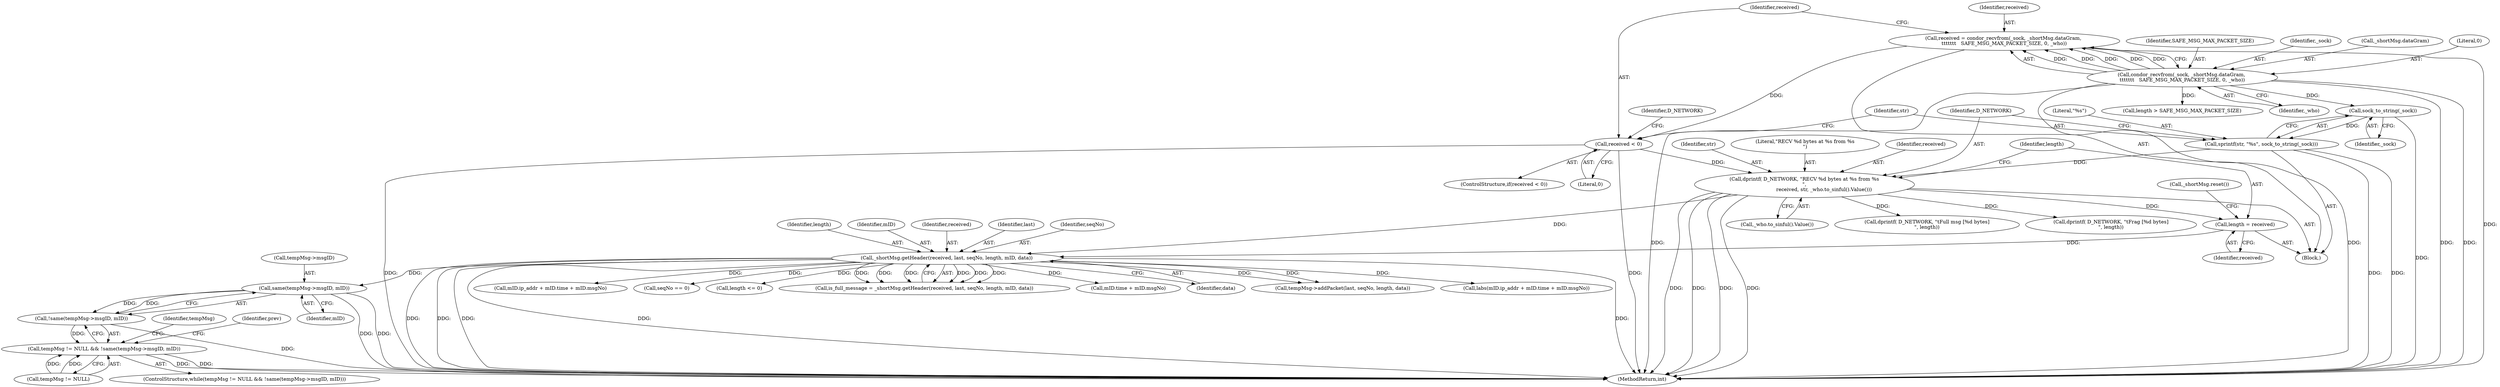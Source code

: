 digraph "0_htcondor_5e5571d1a431eb3c61977b6dd6ec90186ef79867_2@pointer" {
"1000300" [label="(Call,same(tempMsg->msgID, mID))"];
"1000202" [label="(Call,_shortMsg.getHeader(received, last, seqNo, length, mID, data))"];
"1000189" [label="(Call,dprintf( D_NETWORK, \"RECV %d bytes at %s from %s\n\",\n                         received, str, _who.to_sinful().Value()))"];
"1000173" [label="(Call,received < 0)"];
"1000162" [label="(Call,received = condor_recvfrom(_sock, _shortMsg.dataGram, \n\t\t\t\t\t\t\t   SAFE_MSG_MAX_PACKET_SIZE, 0, _who))"];
"1000164" [label="(Call,condor_recvfrom(_sock, _shortMsg.dataGram, \n\t\t\t\t\t\t\t   SAFE_MSG_MAX_PACKET_SIZE, 0, _who))"];
"1000184" [label="(Call,sprintf(str, \"%s\", sock_to_string(_sock)))"];
"1000187" [label="(Call,sock_to_string(_sock))"];
"1000195" [label="(Call,length = received)"];
"1000299" [label="(Call,!same(tempMsg->msgID, mID))"];
"1000295" [label="(Call,tempMsg != NULL && !same(tempMsg->msgID, mID))"];
"1000192" [label="(Identifier,received)"];
"1000169" [label="(Identifier,SAFE_MSG_MAX_PACKET_SIZE)"];
"1000172" [label="(ControlStructure,if(received < 0))"];
"1000174" [label="(Identifier,received)"];
"1000185" [label="(Identifier,str)"];
"1000163" [label="(Identifier,received)"];
"1000198" [label="(Call,_shortMsg.reset())"];
"1000187" [label="(Call,sock_to_string(_sock))"];
"1000295" [label="(Call,tempMsg != NULL && !same(tempMsg->msgID, mID))"];
"1000394" [label="(Identifier,tempMsg)"];
"1000194" [label="(Call,_who.to_sinful().Value())"];
"1000175" [label="(Literal,0)"];
"1000257" [label="(Call,dprintf( D_NETWORK, \"\tFull msg [%d bytes]\n\", length))"];
"1000190" [label="(Identifier,D_NETWORK)"];
"1000277" [label="(Call,mID.ip_addr + mID.time + mID.msgNo)"];
"1000307" [label="(Identifier,prev)"];
"1000178" [label="(Identifier,D_NETWORK)"];
"1000398" [label="(Call,seqNo == 0)"];
"1000211" [label="(Call,length <= 0)"];
"1000200" [label="(Call,is_full_message = _shortMsg.getHeader(received, last, seqNo, length, mID, data))"];
"1000205" [label="(Identifier,seqNo)"];
"1000193" [label="(Identifier,str)"];
"1000281" [label="(Call,mID.time + mID.msgNo)"];
"1000197" [label="(Identifier,received)"];
"1000491" [label="(MethodReturn,int)"];
"1000214" [label="(Call,length > SAFE_MSG_MAX_PACKET_SIZE)"];
"1000195" [label="(Call,length = received)"];
"1000171" [label="(Identifier,_who)"];
"1000188" [label="(Identifier,_sock)"];
"1000162" [label="(Call,received = condor_recvfrom(_sock, _shortMsg.dataGram, \n\t\t\t\t\t\t\t   SAFE_MSG_MAX_PACKET_SIZE, 0, _who))"];
"1000191" [label="(Literal,\"RECV %d bytes at %s from %s\n\")"];
"1000165" [label="(Identifier,_sock)"];
"1000208" [label="(Identifier,data)"];
"1000202" [label="(Call,_shortMsg.getHeader(received, last, seqNo, length, mID, data))"];
"1000301" [label="(Call,tempMsg->msgID)"];
"1000189" [label="(Call,dprintf( D_NETWORK, \"RECV %d bytes at %s from %s\n\",\n                         received, str, _who.to_sinful().Value()))"];
"1000206" [label="(Identifier,length)"];
"1000263" [label="(Call,dprintf( D_NETWORK, \"\tFrag [%d bytes]\n\", length))"];
"1000173" [label="(Call,received < 0)"];
"1000409" [label="(Call,tempMsg->addPacket(last, seqNo, length, data))"];
"1000299" [label="(Call,!same(tempMsg->msgID, mID))"];
"1000276" [label="(Call,labs(mID.ip_addr + mID.time + mID.msgNo))"];
"1000304" [label="(Identifier,mID)"];
"1000166" [label="(Call,_shortMsg.dataGram)"];
"1000164" [label="(Call,condor_recvfrom(_sock, _shortMsg.dataGram, \n\t\t\t\t\t\t\t   SAFE_MSG_MAX_PACKET_SIZE, 0, _who))"];
"1000170" [label="(Literal,0)"];
"1000300" [label="(Call,same(tempMsg->msgID, mID))"];
"1000186" [label="(Literal,\"%s\")"];
"1000294" [label="(ControlStructure,while(tempMsg != NULL && !same(tempMsg->msgID, mID)))"];
"1000207" [label="(Identifier,mID)"];
"1000109" [label="(Block,)"];
"1000196" [label="(Identifier,length)"];
"1000203" [label="(Identifier,received)"];
"1000204" [label="(Identifier,last)"];
"1000296" [label="(Call,tempMsg != NULL)"];
"1000184" [label="(Call,sprintf(str, \"%s\", sock_to_string(_sock)))"];
"1000300" -> "1000299"  [label="AST: "];
"1000300" -> "1000304"  [label="CFG: "];
"1000301" -> "1000300"  [label="AST: "];
"1000304" -> "1000300"  [label="AST: "];
"1000299" -> "1000300"  [label="CFG: "];
"1000300" -> "1000491"  [label="DDG: "];
"1000300" -> "1000491"  [label="DDG: "];
"1000300" -> "1000299"  [label="DDG: "];
"1000300" -> "1000299"  [label="DDG: "];
"1000202" -> "1000300"  [label="DDG: "];
"1000202" -> "1000200"  [label="AST: "];
"1000202" -> "1000208"  [label="CFG: "];
"1000203" -> "1000202"  [label="AST: "];
"1000204" -> "1000202"  [label="AST: "];
"1000205" -> "1000202"  [label="AST: "];
"1000206" -> "1000202"  [label="AST: "];
"1000207" -> "1000202"  [label="AST: "];
"1000208" -> "1000202"  [label="AST: "];
"1000200" -> "1000202"  [label="CFG: "];
"1000202" -> "1000491"  [label="DDG: "];
"1000202" -> "1000491"  [label="DDG: "];
"1000202" -> "1000491"  [label="DDG: "];
"1000202" -> "1000491"  [label="DDG: "];
"1000202" -> "1000491"  [label="DDG: "];
"1000202" -> "1000200"  [label="DDG: "];
"1000202" -> "1000200"  [label="DDG: "];
"1000202" -> "1000200"  [label="DDG: "];
"1000202" -> "1000200"  [label="DDG: "];
"1000202" -> "1000200"  [label="DDG: "];
"1000202" -> "1000200"  [label="DDG: "];
"1000189" -> "1000202"  [label="DDG: "];
"1000195" -> "1000202"  [label="DDG: "];
"1000202" -> "1000211"  [label="DDG: "];
"1000202" -> "1000276"  [label="DDG: "];
"1000202" -> "1000277"  [label="DDG: "];
"1000202" -> "1000281"  [label="DDG: "];
"1000202" -> "1000398"  [label="DDG: "];
"1000202" -> "1000409"  [label="DDG: "];
"1000202" -> "1000409"  [label="DDG: "];
"1000189" -> "1000109"  [label="AST: "];
"1000189" -> "1000194"  [label="CFG: "];
"1000190" -> "1000189"  [label="AST: "];
"1000191" -> "1000189"  [label="AST: "];
"1000192" -> "1000189"  [label="AST: "];
"1000193" -> "1000189"  [label="AST: "];
"1000194" -> "1000189"  [label="AST: "];
"1000196" -> "1000189"  [label="CFG: "];
"1000189" -> "1000491"  [label="DDG: "];
"1000189" -> "1000491"  [label="DDG: "];
"1000189" -> "1000491"  [label="DDG: "];
"1000189" -> "1000491"  [label="DDG: "];
"1000173" -> "1000189"  [label="DDG: "];
"1000184" -> "1000189"  [label="DDG: "];
"1000189" -> "1000195"  [label="DDG: "];
"1000189" -> "1000257"  [label="DDG: "];
"1000189" -> "1000263"  [label="DDG: "];
"1000173" -> "1000172"  [label="AST: "];
"1000173" -> "1000175"  [label="CFG: "];
"1000174" -> "1000173"  [label="AST: "];
"1000175" -> "1000173"  [label="AST: "];
"1000178" -> "1000173"  [label="CFG: "];
"1000185" -> "1000173"  [label="CFG: "];
"1000173" -> "1000491"  [label="DDG: "];
"1000173" -> "1000491"  [label="DDG: "];
"1000162" -> "1000173"  [label="DDG: "];
"1000162" -> "1000109"  [label="AST: "];
"1000162" -> "1000164"  [label="CFG: "];
"1000163" -> "1000162"  [label="AST: "];
"1000164" -> "1000162"  [label="AST: "];
"1000174" -> "1000162"  [label="CFG: "];
"1000162" -> "1000491"  [label="DDG: "];
"1000164" -> "1000162"  [label="DDG: "];
"1000164" -> "1000162"  [label="DDG: "];
"1000164" -> "1000162"  [label="DDG: "];
"1000164" -> "1000162"  [label="DDG: "];
"1000164" -> "1000162"  [label="DDG: "];
"1000164" -> "1000171"  [label="CFG: "];
"1000165" -> "1000164"  [label="AST: "];
"1000166" -> "1000164"  [label="AST: "];
"1000169" -> "1000164"  [label="AST: "];
"1000170" -> "1000164"  [label="AST: "];
"1000171" -> "1000164"  [label="AST: "];
"1000164" -> "1000491"  [label="DDG: "];
"1000164" -> "1000491"  [label="DDG: "];
"1000164" -> "1000491"  [label="DDG: "];
"1000164" -> "1000491"  [label="DDG: "];
"1000164" -> "1000187"  [label="DDG: "];
"1000164" -> "1000214"  [label="DDG: "];
"1000184" -> "1000109"  [label="AST: "];
"1000184" -> "1000187"  [label="CFG: "];
"1000185" -> "1000184"  [label="AST: "];
"1000186" -> "1000184"  [label="AST: "];
"1000187" -> "1000184"  [label="AST: "];
"1000190" -> "1000184"  [label="CFG: "];
"1000184" -> "1000491"  [label="DDG: "];
"1000184" -> "1000491"  [label="DDG: "];
"1000187" -> "1000184"  [label="DDG: "];
"1000187" -> "1000188"  [label="CFG: "];
"1000188" -> "1000187"  [label="AST: "];
"1000187" -> "1000491"  [label="DDG: "];
"1000195" -> "1000109"  [label="AST: "];
"1000195" -> "1000197"  [label="CFG: "];
"1000196" -> "1000195"  [label="AST: "];
"1000197" -> "1000195"  [label="AST: "];
"1000198" -> "1000195"  [label="CFG: "];
"1000299" -> "1000295"  [label="AST: "];
"1000295" -> "1000299"  [label="CFG: "];
"1000299" -> "1000491"  [label="DDG: "];
"1000299" -> "1000295"  [label="DDG: "];
"1000295" -> "1000294"  [label="AST: "];
"1000295" -> "1000296"  [label="CFG: "];
"1000296" -> "1000295"  [label="AST: "];
"1000307" -> "1000295"  [label="CFG: "];
"1000394" -> "1000295"  [label="CFG: "];
"1000295" -> "1000491"  [label="DDG: "];
"1000295" -> "1000491"  [label="DDG: "];
"1000296" -> "1000295"  [label="DDG: "];
"1000296" -> "1000295"  [label="DDG: "];
}
